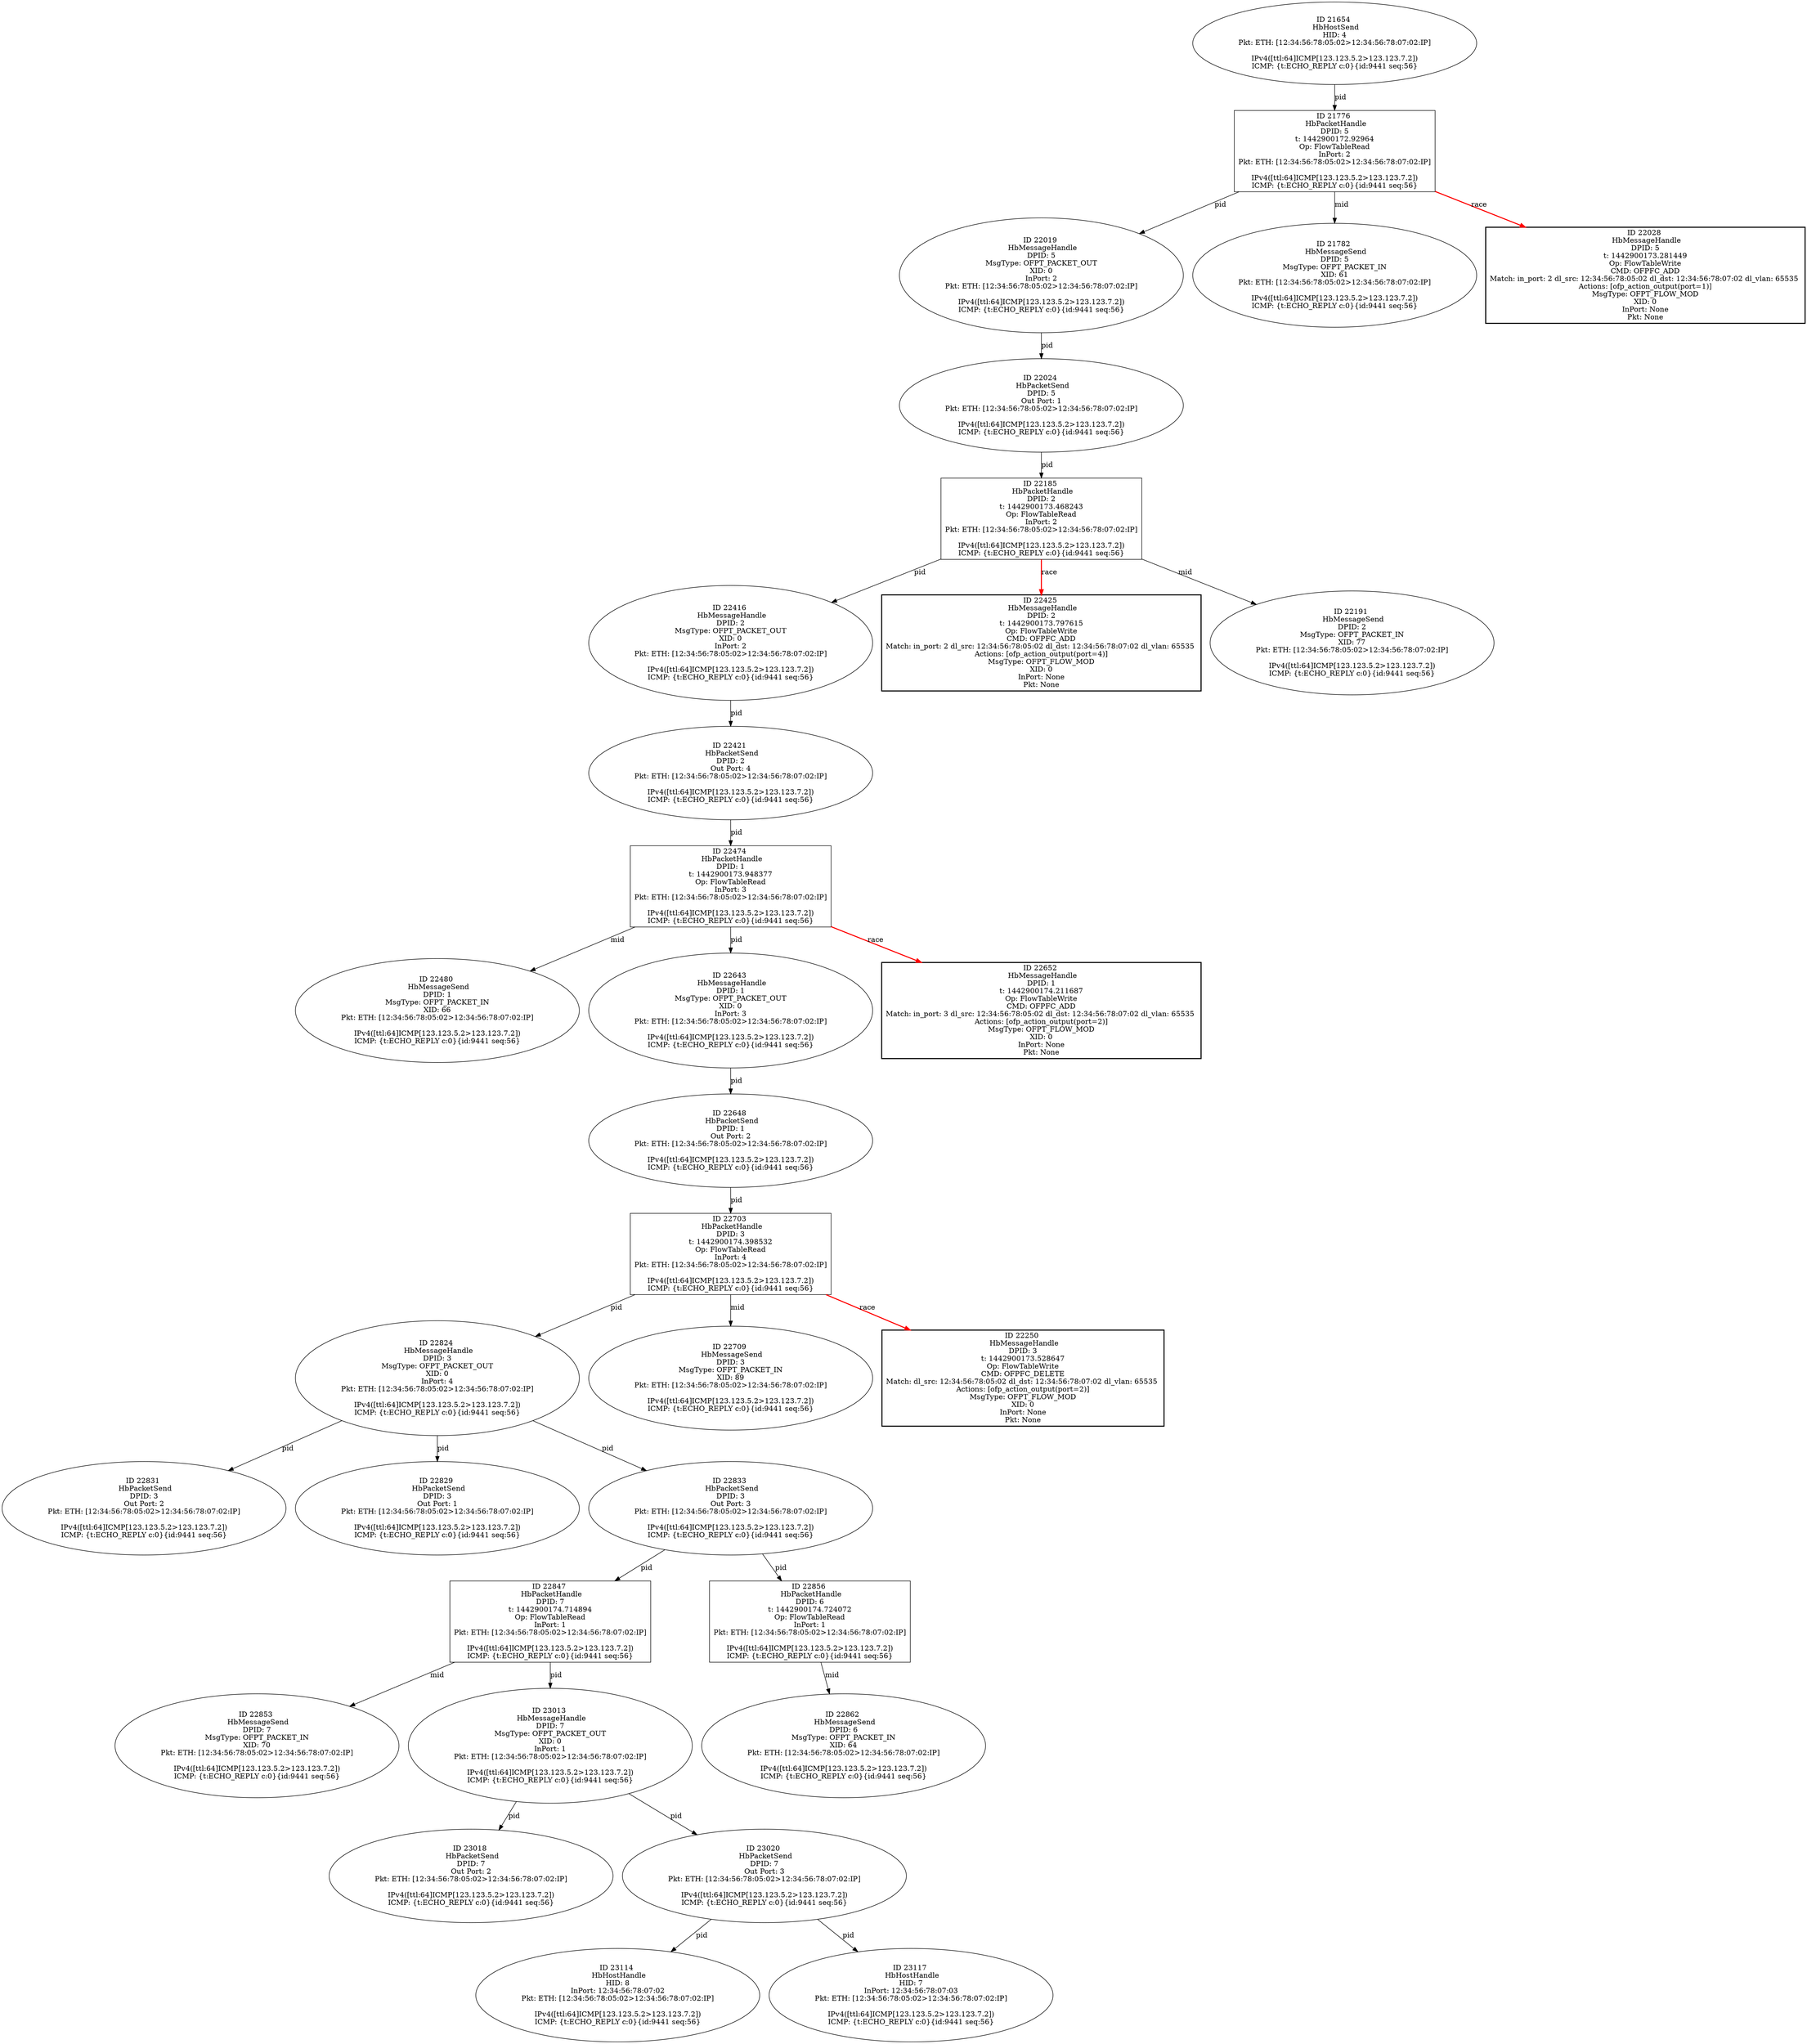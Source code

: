 strict digraph G {
22019 [shape=oval, event=<hb_events.HbMessageHandle object at 0x10c9da050>, label="ID 22019 
 HbMessageHandle
DPID: 5
MsgType: OFPT_PACKET_OUT
XID: 0
InPort: 2
Pkt: ETH: [12:34:56:78:05:02>12:34:56:78:07:02:IP]

IPv4([ttl:64]ICMP[123.123.5.2>123.123.7.2])
ICMP: {t:ECHO_REPLY c:0}{id:9441 seq:56}"];
21782 [shape=oval, event=<hb_events.HbMessageSend object at 0x10c946750>, label="ID 21782 
 HbMessageSend
DPID: 5
MsgType: OFPT_PACKET_IN
XID: 61
Pkt: ETH: [12:34:56:78:05:02>12:34:56:78:07:02:IP]

IPv4([ttl:64]ICMP[123.123.5.2>123.123.7.2])
ICMP: {t:ECHO_REPLY c:0}{id:9441 seq:56}"];
22024 [shape=oval, event=<hb_events.HbPacketSend object at 0x10c9da590>, label="ID 22024 
 HbPacketSend
DPID: 5
Out Port: 1
Pkt: ETH: [12:34:56:78:05:02>12:34:56:78:07:02:IP]

IPv4([ttl:64]ICMP[123.123.5.2>123.123.7.2])
ICMP: {t:ECHO_REPLY c:0}{id:9441 seq:56}"];
22028 [shape=box, style=bold, event=<hb_events.HbMessageHandle object at 0x10c9da950>, label="ID 22028 
 HbMessageHandle
DPID: 5
t: 1442900173.281449
Op: FlowTableWrite
CMD: OFPFC_ADD
Match: in_port: 2 dl_src: 12:34:56:78:05:02 dl_dst: 12:34:56:78:07:02 dl_vlan: 65535 
Actions: [ofp_action_output(port=1)]
MsgType: OFPT_FLOW_MOD
XID: 0
InPort: None
Pkt: None"];
22416 [shape=oval, event=<hb_events.HbMessageHandle object at 0x10cae3c50>, label="ID 22416 
 HbMessageHandle
DPID: 2
MsgType: OFPT_PACKET_OUT
XID: 0
InPort: 2
Pkt: ETH: [12:34:56:78:05:02>12:34:56:78:07:02:IP]

IPv4([ttl:64]ICMP[123.123.5.2>123.123.7.2])
ICMP: {t:ECHO_REPLY c:0}{id:9441 seq:56}"];
22421 [shape=oval, event=<hb_events.HbPacketSend object at 0x10caf0950>, label="ID 22421 
 HbPacketSend
DPID: 2
Out Port: 4
Pkt: ETH: [12:34:56:78:05:02>12:34:56:78:07:02:IP]

IPv4([ttl:64]ICMP[123.123.5.2>123.123.7.2])
ICMP: {t:ECHO_REPLY c:0}{id:9441 seq:56}"];
21654 [shape=oval, event=<hb_events.HbHostSend object at 0x10c8ece50>, label="ID 21654 
 HbHostSend
HID: 4
Pkt: ETH: [12:34:56:78:05:02>12:34:56:78:07:02:IP]

IPv4([ttl:64]ICMP[123.123.5.2>123.123.7.2])
ICMP: {t:ECHO_REPLY c:0}{id:9441 seq:56}"];
22425 [shape=box, style=bold, event=<hb_events.HbMessageHandle object at 0x10cafc2d0>, label="ID 22425 
 HbMessageHandle
DPID: 2
t: 1442900173.797615
Op: FlowTableWrite
CMD: OFPFC_ADD
Match: in_port: 2 dl_src: 12:34:56:78:05:02 dl_dst: 12:34:56:78:07:02 dl_vlan: 65535 
Actions: [ofp_action_output(port=4)]
MsgType: OFPT_FLOW_MOD
XID: 0
InPort: None
Pkt: None"];
22831 [shape=oval, event=<hb_events.HbPacketSend object at 0x10cc455d0>, label="ID 22831 
 HbPacketSend
DPID: 3
Out Port: 2
Pkt: ETH: [12:34:56:78:05:02>12:34:56:78:07:02:IP]

IPv4([ttl:64]ICMP[123.123.5.2>123.123.7.2])
ICMP: {t:ECHO_REPLY c:0}{id:9441 seq:56}"];
22824 [shape=oval, event=<hb_events.HbMessageHandle object at 0x10cc06e90>, label="ID 22824 
 HbMessageHandle
DPID: 3
MsgType: OFPT_PACKET_OUT
XID: 0
InPort: 4
Pkt: ETH: [12:34:56:78:05:02>12:34:56:78:07:02:IP]

IPv4([ttl:64]ICMP[123.123.5.2>123.123.7.2])
ICMP: {t:ECHO_REPLY c:0}{id:9441 seq:56}"];
22185 [shape=box, event=<hb_events.HbPacketHandle object at 0x10ca3c610>, label="ID 22185 
 HbPacketHandle
DPID: 2
t: 1442900173.468243
Op: FlowTableRead
InPort: 2
Pkt: ETH: [12:34:56:78:05:02>12:34:56:78:07:02:IP]

IPv4([ttl:64]ICMP[123.123.5.2>123.123.7.2])
ICMP: {t:ECHO_REPLY c:0}{id:9441 seq:56}"];
22829 [shape=oval, event=<hb_events.HbPacketSend object at 0x10cc45390>, label="ID 22829 
 HbPacketSend
DPID: 3
Out Port: 1
Pkt: ETH: [12:34:56:78:05:02>12:34:56:78:07:02:IP]

IPv4([ttl:64]ICMP[123.123.5.2>123.123.7.2])
ICMP: {t:ECHO_REPLY c:0}{id:9441 seq:56}"];
22703 [shape=box, event=<hb_events.HbPacketHandle object at 0x10cbdfbd0>, label="ID 22703 
 HbPacketHandle
DPID: 3
t: 1442900174.398532
Op: FlowTableRead
InPort: 4
Pkt: ETH: [12:34:56:78:05:02>12:34:56:78:07:02:IP]

IPv4([ttl:64]ICMP[123.123.5.2>123.123.7.2])
ICMP: {t:ECHO_REPLY c:0}{id:9441 seq:56}"];
22833 [shape=oval, event=<hb_events.HbPacketSend object at 0x10cc45810>, label="ID 22833 
 HbPacketSend
DPID: 3
Out Port: 3
Pkt: ETH: [12:34:56:78:05:02>12:34:56:78:07:02:IP]

IPv4([ttl:64]ICMP[123.123.5.2>123.123.7.2])
ICMP: {t:ECHO_REPLY c:0}{id:9441 seq:56}"];
22709 [shape=oval, event=<hb_events.HbMessageSend object at 0x10cbd0610>, label="ID 22709 
 HbMessageSend
DPID: 3
MsgType: OFPT_PACKET_IN
XID: 89
Pkt: ETH: [12:34:56:78:05:02>12:34:56:78:07:02:IP]

IPv4([ttl:64]ICMP[123.123.5.2>123.123.7.2])
ICMP: {t:ECHO_REPLY c:0}{id:9441 seq:56}"];
22474 [shape=box, event=<hb_events.HbPacketHandle object at 0x10cb11fd0>, label="ID 22474 
 HbPacketHandle
DPID: 1
t: 1442900173.948377
Op: FlowTableRead
InPort: 3
Pkt: ETH: [12:34:56:78:05:02>12:34:56:78:07:02:IP]

IPv4([ttl:64]ICMP[123.123.5.2>123.123.7.2])
ICMP: {t:ECHO_REPLY c:0}{id:9441 seq:56}"];
22847 [shape=box, event=<hb_events.HbPacketHandle object at 0x10cc46110>, label="ID 22847 
 HbPacketHandle
DPID: 7
t: 1442900174.714894
Op: FlowTableRead
InPort: 1
Pkt: ETH: [12:34:56:78:05:02>12:34:56:78:07:02:IP]

IPv4([ttl:64]ICMP[123.123.5.2>123.123.7.2])
ICMP: {t:ECHO_REPLY c:0}{id:9441 seq:56}"];
22853 [shape=oval, event=<hb_events.HbMessageSend object at 0x10cc468d0>, label="ID 22853 
 HbMessageSend
DPID: 7
MsgType: OFPT_PACKET_IN
XID: 70
Pkt: ETH: [12:34:56:78:05:02>12:34:56:78:07:02:IP]

IPv4([ttl:64]ICMP[123.123.5.2>123.123.7.2])
ICMP: {t:ECHO_REPLY c:0}{id:9441 seq:56}"];
22191 [shape=oval, event=<hb_events.HbMessageSend object at 0x10ca42b90>, label="ID 22191 
 HbMessageSend
DPID: 2
MsgType: OFPT_PACKET_IN
XID: 77
Pkt: ETH: [12:34:56:78:05:02>12:34:56:78:07:02:IP]

IPv4([ttl:64]ICMP[123.123.5.2>123.123.7.2])
ICMP: {t:ECHO_REPLY c:0}{id:9441 seq:56}"];
22856 [shape=box, event=<hb_events.HbPacketHandle object at 0x10cc46890>, label="ID 22856 
 HbPacketHandle
DPID: 6
t: 1442900174.724072
Op: FlowTableRead
InPort: 1
Pkt: ETH: [12:34:56:78:05:02>12:34:56:78:07:02:IP]

IPv4([ttl:64]ICMP[123.123.5.2>123.123.7.2])
ICMP: {t:ECHO_REPLY c:0}{id:9441 seq:56}"];
23114 [shape=oval, event=<hb_events.HbHostHandle object at 0x10cd27f10>, label="ID 23114 
 HbHostHandle
HID: 8
InPort: 12:34:56:78:07:02
Pkt: ETH: [12:34:56:78:05:02>12:34:56:78:07:02:IP]

IPv4([ttl:64]ICMP[123.123.5.2>123.123.7.2])
ICMP: {t:ECHO_REPLY c:0}{id:9441 seq:56}"];
23117 [shape=oval, event=<hb_events.HbHostHandle object at 0x10cd2e0d0>, label="ID 23117 
 HbHostHandle
HID: 7
InPort: 12:34:56:78:07:03
Pkt: ETH: [12:34:56:78:05:02>12:34:56:78:07:02:IP]

IPv4([ttl:64]ICMP[123.123.5.2>123.123.7.2])
ICMP: {t:ECHO_REPLY c:0}{id:9441 seq:56}"];
22862 [shape=oval, event=<hb_events.HbMessageSend object at 0x10cc46e90>, label="ID 22862 
 HbMessageSend
DPID: 6
MsgType: OFPT_PACKET_IN
XID: 64
Pkt: ETH: [12:34:56:78:05:02>12:34:56:78:07:02:IP]

IPv4([ttl:64]ICMP[123.123.5.2>123.123.7.2])
ICMP: {t:ECHO_REPLY c:0}{id:9441 seq:56}"];
22480 [shape=oval, event=<hb_events.HbMessageSend object at 0x10cb172d0>, label="ID 22480 
 HbMessageSend
DPID: 1
MsgType: OFPT_PACKET_IN
XID: 66
Pkt: ETH: [12:34:56:78:05:02>12:34:56:78:07:02:IP]

IPv4([ttl:64]ICMP[123.123.5.2>123.123.7.2])
ICMP: {t:ECHO_REPLY c:0}{id:9441 seq:56}"];
21776 [shape=box, event=<hb_events.HbPacketHandle object at 0x10c933f50>, label="ID 21776 
 HbPacketHandle
DPID: 5
t: 1442900172.92964
Op: FlowTableRead
InPort: 2
Pkt: ETH: [12:34:56:78:05:02>12:34:56:78:07:02:IP]

IPv4([ttl:64]ICMP[123.123.5.2>123.123.7.2])
ICMP: {t:ECHO_REPLY c:0}{id:9441 seq:56}"];
23013 [shape=oval, event=<hb_events.HbMessageHandle object at 0x10ccb9ad0>, label="ID 23013 
 HbMessageHandle
DPID: 7
MsgType: OFPT_PACKET_OUT
XID: 0
InPort: 1
Pkt: ETH: [12:34:56:78:05:02>12:34:56:78:07:02:IP]

IPv4([ttl:64]ICMP[123.123.5.2>123.123.7.2])
ICMP: {t:ECHO_REPLY c:0}{id:9441 seq:56}"];
23018 [shape=oval, event=<hb_events.HbPacketSend object at 0x10cccc410>, label="ID 23018 
 HbPacketSend
DPID: 7
Out Port: 2
Pkt: ETH: [12:34:56:78:05:02>12:34:56:78:07:02:IP]

IPv4([ttl:64]ICMP[123.123.5.2>123.123.7.2])
ICMP: {t:ECHO_REPLY c:0}{id:9441 seq:56}"];
23020 [shape=oval, event=<hb_events.HbPacketSend object at 0x10ccdb610>, label="ID 23020 
 HbPacketSend
DPID: 7
Out Port: 3
Pkt: ETH: [12:34:56:78:05:02>12:34:56:78:07:02:IP]

IPv4([ttl:64]ICMP[123.123.5.2>123.123.7.2])
ICMP: {t:ECHO_REPLY c:0}{id:9441 seq:56}"];
22643 [shape=oval, event=<hb_events.HbMessageHandle object at 0x10cbac190>, label="ID 22643 
 HbMessageHandle
DPID: 1
MsgType: OFPT_PACKET_OUT
XID: 0
InPort: 3
Pkt: ETH: [12:34:56:78:05:02>12:34:56:78:07:02:IP]

IPv4([ttl:64]ICMP[123.123.5.2>123.123.7.2])
ICMP: {t:ECHO_REPLY c:0}{id:9441 seq:56}"];
22648 [shape=oval, event=<hb_events.HbPacketSend object at 0x10cbac710>, label="ID 22648 
 HbPacketSend
DPID: 1
Out Port: 2
Pkt: ETH: [12:34:56:78:05:02>12:34:56:78:07:02:IP]

IPv4([ttl:64]ICMP[123.123.5.2>123.123.7.2])
ICMP: {t:ECHO_REPLY c:0}{id:9441 seq:56}"];
22652 [shape=box, style=bold, event=<hb_events.HbMessageHandle object at 0x10cbb9710>, label="ID 22652 
 HbMessageHandle
DPID: 1
t: 1442900174.211687
Op: FlowTableWrite
CMD: OFPFC_ADD
Match: in_port: 3 dl_src: 12:34:56:78:05:02 dl_dst: 12:34:56:78:07:02 dl_vlan: 65535 
Actions: [ofp_action_output(port=2)]
MsgType: OFPT_FLOW_MOD
XID: 0
InPort: None
Pkt: None"];
22250 [shape=box, style=bold, event=<hb_events.HbMessageHandle object at 0x10ca517d0>, label="ID 22250 
 HbMessageHandle
DPID: 3
t: 1442900173.528647
Op: FlowTableWrite
CMD: OFPFC_DELETE
Match: dl_src: 12:34:56:78:05:02 dl_dst: 12:34:56:78:07:02 dl_vlan: 65535 
Actions: [ofp_action_output(port=2)]
MsgType: OFPT_FLOW_MOD
XID: 0
InPort: None
Pkt: None"];
22019 -> 22024  [rel=pid, label=pid];
21654 -> 21776  [rel=pid, label=pid];
22024 -> 22185  [rel=pid, label=pid];
22416 -> 22421  [rel=pid, label=pid];
22421 -> 22474  [rel=pid, label=pid];
22703 -> 22824  [rel=pid, label=pid];
22703 -> 22250  [harmful=True, color=red, style=bold, rel=race, label=race];
22703 -> 22709  [rel=mid, label=mid];
22824 -> 22833  [rel=pid, label=pid];
22824 -> 22829  [rel=pid, label=pid];
22824 -> 22831  [rel=pid, label=pid];
22185 -> 22416  [rel=pid, label=pid];
22185 -> 22425  [harmful=True, color=red, style=bold, rel=race, label=race];
22185 -> 22191  [rel=mid, label=mid];
22833 -> 22856  [rel=pid, label=pid];
22833 -> 22847  [rel=pid, label=pid];
22474 -> 22480  [rel=mid, label=mid];
22474 -> 22643  [rel=pid, label=pid];
22474 -> 22652  [harmful=True, color=red, style=bold, rel=race, label=race];
22847 -> 23013  [rel=pid, label=pid];
22847 -> 22853  [rel=mid, label=mid];
22856 -> 22862  [rel=mid, label=mid];
21776 -> 22019  [rel=pid, label=pid];
21776 -> 22028  [harmful=True, color=red, style=bold, rel=race, label=race];
21776 -> 21782  [rel=mid, label=mid];
23013 -> 23018  [rel=pid, label=pid];
23013 -> 23020  [rel=pid, label=pid];
23020 -> 23114  [rel=pid, label=pid];
23020 -> 23117  [rel=pid, label=pid];
22643 -> 22648  [rel=pid, label=pid];
22648 -> 22703  [rel=pid, label=pid];
}
